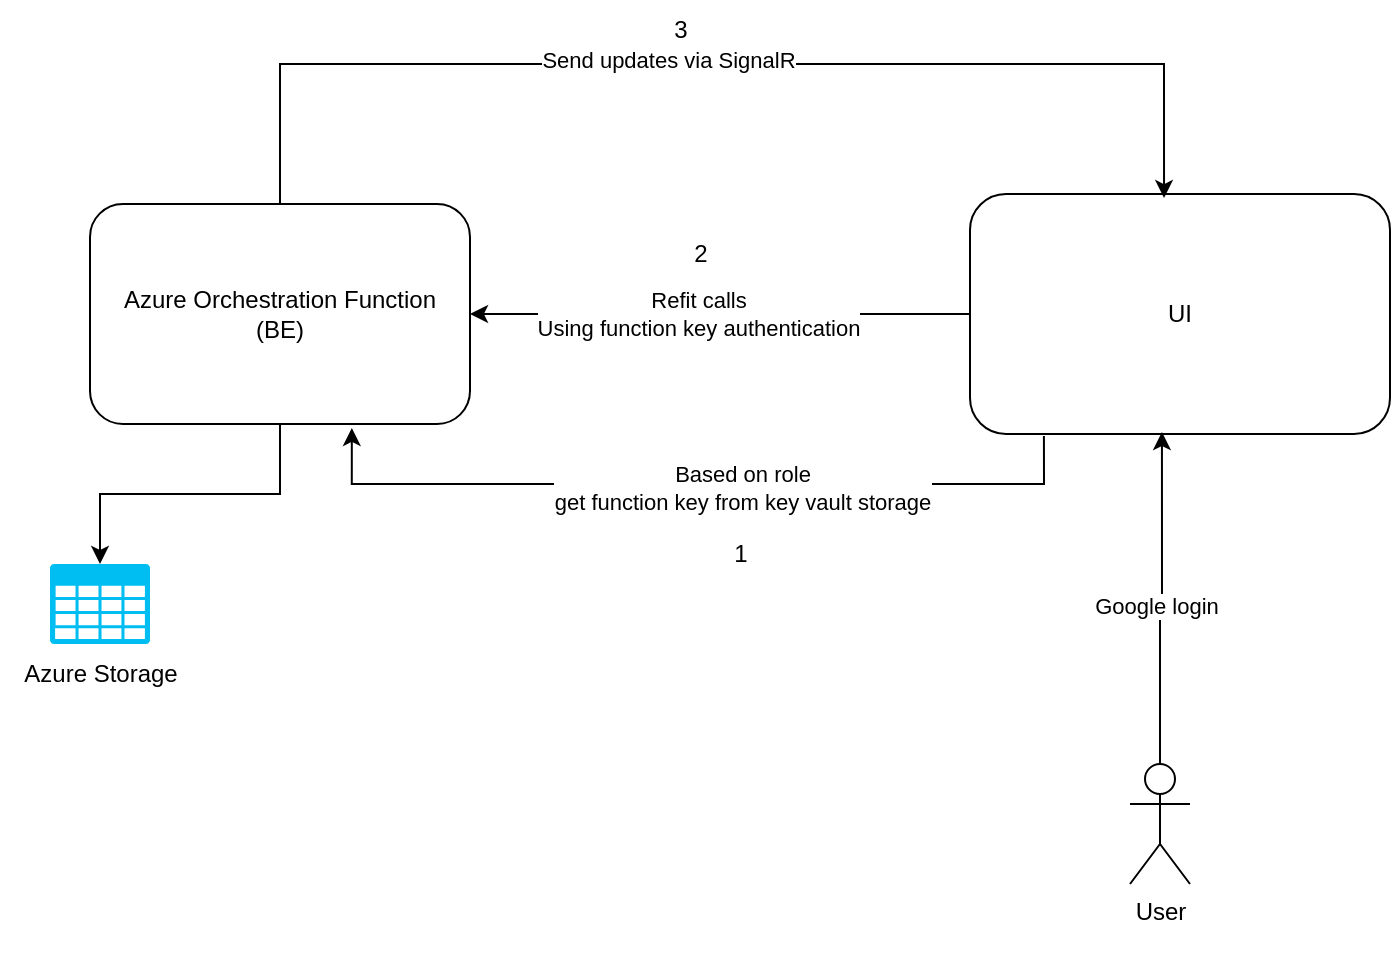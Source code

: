 <mxfile version="27.0.9" pages="4">
  <diagram name="ComunicareFE-BE" id="-WEjqGRhGccou9gLVcyB">
    <mxGraphModel grid="1" page="1" gridSize="10" guides="1" tooltips="1" connect="1" arrows="1" fold="1" pageScale="1" pageWidth="850" pageHeight="1100" math="0" shadow="0">
      <root>
        <mxCell id="0" />
        <mxCell id="1" parent="0" />
        <mxCell id="d-rR6m4FALJZKi-9W2MD-3" style="edgeStyle=orthogonalEdgeStyle;rounded=0;orthogonalLoop=1;jettySize=auto;html=1;entryX=1;entryY=0.5;entryDx=0;entryDy=0;" parent="1" source="d-rR6m4FALJZKi-9W2MD-1" target="d-rR6m4FALJZKi-9W2MD-2" edge="1">
          <mxGeometry relative="1" as="geometry" />
        </mxCell>
        <mxCell id="d-rR6m4FALJZKi-9W2MD-4" value="Refit calls&lt;br&gt;Using function key authentication" style="edgeLabel;html=1;align=center;verticalAlign=middle;resizable=0;points=[];" parent="d-rR6m4FALJZKi-9W2MD-3" vertex="1" connectable="0">
          <mxGeometry x="0.091" relative="1" as="geometry">
            <mxPoint as="offset" />
          </mxGeometry>
        </mxCell>
        <mxCell id="d-rR6m4FALJZKi-9W2MD-1" value="UI" style="rounded=1;whiteSpace=wrap;html=1;" parent="1" vertex="1">
          <mxGeometry x="490" y="315" width="210" height="120" as="geometry" />
        </mxCell>
        <mxCell id="d-rR6m4FALJZKi-9W2MD-2" value="Azure Orchestration Function&lt;br&gt;(BE)" style="rounded=1;whiteSpace=wrap;html=1;" parent="1" vertex="1">
          <mxGeometry x="50" y="320" width="190" height="110" as="geometry" />
        </mxCell>
        <mxCell id="4EZIjzrmQYcTo2woEn7P-1" value="User&lt;div&gt;&lt;br&gt;&lt;/div&gt;" style="shape=umlActor;verticalLabelPosition=bottom;verticalAlign=top;html=1;outlineConnect=0;" parent="1" vertex="1">
          <mxGeometry x="570" y="600" width="30" height="60" as="geometry" />
        </mxCell>
        <mxCell id="4EZIjzrmQYcTo2woEn7P-2" style="edgeStyle=orthogonalEdgeStyle;rounded=0;orthogonalLoop=1;jettySize=auto;html=1;entryX=0.457;entryY=0.992;entryDx=0;entryDy=0;entryPerimeter=0;" parent="1" source="4EZIjzrmQYcTo2woEn7P-1" target="d-rR6m4FALJZKi-9W2MD-1" edge="1">
          <mxGeometry relative="1" as="geometry" />
        </mxCell>
        <mxCell id="4EZIjzrmQYcTo2woEn7P-3" value="Google login" style="edgeLabel;html=1;align=center;verticalAlign=middle;resizable=0;points=[];" parent="4EZIjzrmQYcTo2woEn7P-2" vertex="1" connectable="0">
          <mxGeometry x="-0.054" y="2" relative="1" as="geometry">
            <mxPoint as="offset" />
          </mxGeometry>
        </mxCell>
        <mxCell id="4EZIjzrmQYcTo2woEn7P-6" style="edgeStyle=orthogonalEdgeStyle;rounded=0;orthogonalLoop=1;jettySize=auto;html=1;entryX=0.689;entryY=1.018;entryDx=0;entryDy=0;entryPerimeter=0;exitX=0.176;exitY=1.008;exitDx=0;exitDy=0;exitPerimeter=0;" parent="1" source="d-rR6m4FALJZKi-9W2MD-1" target="d-rR6m4FALJZKi-9W2MD-2" edge="1">
          <mxGeometry relative="1" as="geometry">
            <Array as="points">
              <mxPoint x="527" y="460" />
              <mxPoint x="181" y="460" />
            </Array>
          </mxGeometry>
        </mxCell>
        <mxCell id="4EZIjzrmQYcTo2woEn7P-7" value="Based on role&lt;br&gt;get function key from key vault storage" style="edgeLabel;html=1;align=center;verticalAlign=middle;resizable=0;points=[];" parent="4EZIjzrmQYcTo2woEn7P-6" vertex="1" connectable="0">
          <mxGeometry x="-0.121" y="2" relative="1" as="geometry">
            <mxPoint as="offset" />
          </mxGeometry>
        </mxCell>
        <mxCell id="HsWIfyKp3qy2NymHjwzC-1" style="edgeStyle=orthogonalEdgeStyle;rounded=0;orthogonalLoop=1;jettySize=auto;html=1;entryX=0.462;entryY=0.017;entryDx=0;entryDy=0;entryPerimeter=0;" parent="1" source="d-rR6m4FALJZKi-9W2MD-2" target="d-rR6m4FALJZKi-9W2MD-1" edge="1">
          <mxGeometry relative="1" as="geometry">
            <Array as="points">
              <mxPoint x="145" y="250" />
              <mxPoint x="587" y="250" />
            </Array>
          </mxGeometry>
        </mxCell>
        <mxCell id="HsWIfyKp3qy2NymHjwzC-2" value="Send updates via SignalR" style="edgeLabel;html=1;align=center;verticalAlign=middle;resizable=0;points=[];" parent="HsWIfyKp3qy2NymHjwzC-1" vertex="1" connectable="0">
          <mxGeometry x="-0.088" y="2" relative="1" as="geometry">
            <mxPoint as="offset" />
          </mxGeometry>
        </mxCell>
        <mxCell id="HsWIfyKp3qy2NymHjwzC-3" value="1" style="text;html=1;align=center;verticalAlign=middle;resizable=0;points=[];autosize=1;strokeColor=none;fillColor=none;" parent="1" vertex="1">
          <mxGeometry x="360" y="480" width="30" height="30" as="geometry" />
        </mxCell>
        <mxCell id="HsWIfyKp3qy2NymHjwzC-4" value="2" style="text;html=1;align=center;verticalAlign=middle;resizable=0;points=[];autosize=1;strokeColor=none;fillColor=none;" parent="1" vertex="1">
          <mxGeometry x="340" y="330" width="30" height="30" as="geometry" />
        </mxCell>
        <mxCell id="HsWIfyKp3qy2NymHjwzC-5" value="3" style="text;html=1;align=center;verticalAlign=middle;resizable=0;points=[];autosize=1;strokeColor=none;fillColor=none;" parent="1" vertex="1">
          <mxGeometry x="330" y="218" width="30" height="30" as="geometry" />
        </mxCell>
        <mxCell id="S9DHYPMVpulU9bzD5IIn-1" value="" style="verticalLabelPosition=bottom;html=1;verticalAlign=top;align=center;strokeColor=none;fillColor=#00BEF2;shape=mxgraph.azure.storage;pointerEvents=1;" vertex="1" parent="1">
          <mxGeometry x="30" y="500" width="50" height="40" as="geometry" />
        </mxCell>
        <mxCell id="S9DHYPMVpulU9bzD5IIn-2" style="edgeStyle=orthogonalEdgeStyle;rounded=0;orthogonalLoop=1;jettySize=auto;html=1;entryX=0.5;entryY=0;entryDx=0;entryDy=0;entryPerimeter=0;" edge="1" parent="1" source="d-rR6m4FALJZKi-9W2MD-2" target="S9DHYPMVpulU9bzD5IIn-1">
          <mxGeometry relative="1" as="geometry" />
        </mxCell>
        <mxCell id="S9DHYPMVpulU9bzD5IIn-3" value="Azure Storage" style="text;html=1;align=center;verticalAlign=middle;resizable=0;points=[];autosize=1;strokeColor=none;fillColor=none;" vertex="1" parent="1">
          <mxGeometry x="5" y="540" width="100" height="30" as="geometry" />
        </mxCell>
      </root>
    </mxGraphModel>
  </diagram>
  <diagram id="2neGOry5R1bWN9nzpVEm" name="UseCase">
    <mxGraphModel dx="1928" dy="2097" grid="1" gridSize="10" guides="1" tooltips="1" connect="1" arrows="1" fold="1" page="1" pageScale="1" pageWidth="850" pageHeight="1100" math="0" shadow="0">
      <root>
        <mxCell id="0" />
        <mxCell id="1" parent="0" />
        <mxCell id="Ru7vSebejaAHonJVlTWT-19" style="edgeStyle=orthogonalEdgeStyle;rounded=0;orthogonalLoop=1;jettySize=auto;html=1;entryX=0.5;entryY=0;entryDx=0;entryDy=0;" edge="1" parent="1" source="Ru7vSebejaAHonJVlTWT-1" target="Ru7vSebejaAHonJVlTWT-18">
          <mxGeometry relative="1" as="geometry" />
        </mxCell>
        <mxCell id="Ru7vSebejaAHonJVlTWT-1" value="Authentication" style="rounded=0;whiteSpace=wrap;html=1;" vertex="1" parent="1">
          <mxGeometry x="340" y="150" width="120" height="60" as="geometry" />
        </mxCell>
        <mxCell id="Ru7vSebejaAHonJVlTWT-7" style="edgeStyle=orthogonalEdgeStyle;rounded=0;orthogonalLoop=1;jettySize=auto;html=1;entryX=0.5;entryY=0;entryDx=0;entryDy=0;" edge="1" parent="1" source="Ru7vSebejaAHonJVlTWT-2" target="Ru7vSebejaAHonJVlTWT-3">
          <mxGeometry relative="1" as="geometry" />
        </mxCell>
        <mxCell id="Ru7vSebejaAHonJVlTWT-2" value="Booking" style="rounded=0;whiteSpace=wrap;html=1;" vertex="1" parent="1">
          <mxGeometry x="340" y="410" width="120" height="60" as="geometry" />
        </mxCell>
        <mxCell id="Ru7vSebejaAHonJVlTWT-3" value="Pay" style="rounded=0;whiteSpace=wrap;html=1;" vertex="1" parent="1">
          <mxGeometry x="340" y="540" width="120" height="60" as="geometry" />
        </mxCell>
        <mxCell id="Ru7vSebejaAHonJVlTWT-9" style="edgeStyle=orthogonalEdgeStyle;rounded=0;orthogonalLoop=1;jettySize=auto;html=1;entryX=0.5;entryY=0;entryDx=0;entryDy=0;" edge="1" parent="1" source="Ru7vSebejaAHonJVlTWT-4" target="Ru7vSebejaAHonJVlTWT-5">
          <mxGeometry relative="1" as="geometry" />
        </mxCell>
        <mxCell id="Ru7vSebejaAHonJVlTWT-4" value="Go to destination" style="rounded=0;whiteSpace=wrap;html=1;" vertex="1" parent="1">
          <mxGeometry x="340" y="670" width="120" height="60" as="geometry" />
        </mxCell>
        <mxCell id="Ru7vSebejaAHonJVlTWT-5" value="Review the driver" style="rounded=0;whiteSpace=wrap;html=1;" vertex="1" parent="1">
          <mxGeometry x="340" y="790" width="120" height="60" as="geometry" />
        </mxCell>
        <mxCell id="Ru7vSebejaAHonJVlTWT-8" style="edgeStyle=orthogonalEdgeStyle;rounded=0;orthogonalLoop=1;jettySize=auto;html=1;entryX=0.521;entryY=-0.065;entryDx=0;entryDy=0;entryPerimeter=0;" edge="1" parent="1" source="Ru7vSebejaAHonJVlTWT-3" target="Ru7vSebejaAHonJVlTWT-4">
          <mxGeometry relative="1" as="geometry">
            <Array as="points">
              <mxPoint x="403" y="656" />
            </Array>
          </mxGeometry>
        </mxCell>
        <mxCell id="Ru7vSebejaAHonJVlTWT-12" style="edgeStyle=orthogonalEdgeStyle;rounded=0;orthogonalLoop=1;jettySize=auto;html=1;entryX=0.5;entryY=0;entryDx=0;entryDy=0;" edge="1" parent="1" source="Ru7vSebejaAHonJVlTWT-10" target="Ru7vSebejaAHonJVlTWT-1">
          <mxGeometry relative="1" as="geometry" />
        </mxCell>
        <mxCell id="Ru7vSebejaAHonJVlTWT-14" value="" style="edgeStyle=orthogonalEdgeStyle;rounded=0;orthogonalLoop=1;jettySize=auto;html=1;" edge="1" parent="1" source="Ru7vSebejaAHonJVlTWT-10" target="Ru7vSebejaAHonJVlTWT-1">
          <mxGeometry relative="1" as="geometry" />
        </mxCell>
        <mxCell id="Ru7vSebejaAHonJVlTWT-10" value="User" style="shape=umlActor;verticalLabelPosition=bottom;verticalAlign=top;html=1;outlineConnect=0;" vertex="1" parent="1">
          <mxGeometry x="385" y="-10" width="30" height="60" as="geometry" />
        </mxCell>
        <mxCell id="Ru7vSebejaAHonJVlTWT-15" value="Driver" style="shape=umlActor;verticalLabelPosition=bottom;verticalAlign=top;html=1;outlineConnect=0;" vertex="1" parent="1">
          <mxGeometry x="610" y="-10" width="30" height="60" as="geometry" />
        </mxCell>
        <mxCell id="Ru7vSebejaAHonJVlTWT-30" style="edgeStyle=orthogonalEdgeStyle;rounded=0;orthogonalLoop=1;jettySize=auto;html=1;entryX=0.5;entryY=0;entryDx=0;entryDy=0;" edge="1" parent="1" source="Ru7vSebejaAHonJVlTWT-16" target="Ru7vSebejaAHonJVlTWT-24">
          <mxGeometry relative="1" as="geometry" />
        </mxCell>
        <mxCell id="Ru7vSebejaAHonJVlTWT-16" value="Authentication" style="rounded=0;whiteSpace=wrap;html=1;" vertex="1" parent="1">
          <mxGeometry x="570" y="140" width="120" height="60" as="geometry" />
        </mxCell>
        <mxCell id="Ru7vSebejaAHonJVlTWT-17" style="edgeStyle=orthogonalEdgeStyle;rounded=0;orthogonalLoop=1;jettySize=auto;html=1;entryX=0.461;entryY=0.016;entryDx=0;entryDy=0;entryPerimeter=0;" edge="1" parent="1" source="Ru7vSebejaAHonJVlTWT-15" target="Ru7vSebejaAHonJVlTWT-16">
          <mxGeometry relative="1" as="geometry" />
        </mxCell>
        <mxCell id="Ru7vSebejaAHonJVlTWT-20" style="edgeStyle=orthogonalEdgeStyle;rounded=0;orthogonalLoop=1;jettySize=auto;html=1;entryX=0.5;entryY=0;entryDx=0;entryDy=0;" edge="1" parent="1" source="Ru7vSebejaAHonJVlTWT-18" target="Ru7vSebejaAHonJVlTWT-2">
          <mxGeometry relative="1" as="geometry" />
        </mxCell>
        <mxCell id="Ru7vSebejaAHonJVlTWT-18" value="See drivers" style="rounded=0;whiteSpace=wrap;html=1;" vertex="1" parent="1">
          <mxGeometry x="340" y="270" width="120" height="60" as="geometry" />
        </mxCell>
        <mxCell id="Ru7vSebejaAHonJVlTWT-33" style="edgeStyle=orthogonalEdgeStyle;rounded=0;orthogonalLoop=1;jettySize=auto;html=1;entryX=0.5;entryY=0;entryDx=0;entryDy=0;" edge="1" parent="1" source="Ru7vSebejaAHonJVlTWT-21" target="Ru7vSebejaAHonJVlTWT-32">
          <mxGeometry relative="1" as="geometry" />
        </mxCell>
        <mxCell id="Ru7vSebejaAHonJVlTWT-21" value="Accept the ride" style="rounded=0;whiteSpace=wrap;html=1;" vertex="1" parent="1">
          <mxGeometry x="570" y="410" width="120" height="60" as="geometry" />
        </mxCell>
        <mxCell id="Ru7vSebejaAHonJVlTWT-29" style="edgeStyle=orthogonalEdgeStyle;rounded=0;orthogonalLoop=1;jettySize=auto;html=1;entryX=0.5;entryY=0;entryDx=0;entryDy=0;" edge="1" parent="1" source="Ru7vSebejaAHonJVlTWT-24" target="Ru7vSebejaAHonJVlTWT-21">
          <mxGeometry relative="1" as="geometry" />
        </mxCell>
        <mxCell id="Ru7vSebejaAHonJVlTWT-24" value="Get notification" style="rounded=0;whiteSpace=wrap;html=1;" vertex="1" parent="1">
          <mxGeometry x="570" y="270" width="120" height="60" as="geometry" />
        </mxCell>
        <mxCell id="Ru7vSebejaAHonJVlTWT-28" style="edgeStyle=orthogonalEdgeStyle;rounded=0;orthogonalLoop=1;jettySize=auto;html=1;entryX=0;entryY=0.5;entryDx=0;entryDy=0;" edge="1" parent="1" source="Ru7vSebejaAHonJVlTWT-26" target="Ru7vSebejaAHonJVlTWT-24">
          <mxGeometry relative="1" as="geometry">
            <Array as="points">
              <mxPoint x="520" y="300" />
            </Array>
          </mxGeometry>
        </mxCell>
        <mxCell id="Ru7vSebejaAHonJVlTWT-26" value="Notify driver" style="rhombus;whiteSpace=wrap;html=1;" vertex="1" parent="1">
          <mxGeometry x="480" y="320" width="80" height="80" as="geometry" />
        </mxCell>
        <mxCell id="Ru7vSebejaAHonJVlTWT-27" style="edgeStyle=orthogonalEdgeStyle;rounded=0;orthogonalLoop=1;jettySize=auto;html=1;entryX=0.5;entryY=1;entryDx=0;entryDy=0;" edge="1" parent="1" source="Ru7vSebejaAHonJVlTWT-2" target="Ru7vSebejaAHonJVlTWT-26">
          <mxGeometry relative="1" as="geometry">
            <Array as="points">
              <mxPoint x="520" y="440" />
            </Array>
          </mxGeometry>
        </mxCell>
        <mxCell id="Ru7vSebejaAHonJVlTWT-32" value="Drive" style="rhombus;whiteSpace=wrap;html=1;" vertex="1" parent="1">
          <mxGeometry x="590" y="590" width="80" height="80" as="geometry" />
        </mxCell>
        <mxCell id="Ru7vSebejaAHonJVlTWT-34" style="edgeStyle=orthogonalEdgeStyle;rounded=0;orthogonalLoop=1;jettySize=auto;html=1;entryX=1.027;entryY=0.653;entryDx=0;entryDy=0;entryPerimeter=0;" edge="1" parent="1" source="Ru7vSebejaAHonJVlTWT-32" target="Ru7vSebejaAHonJVlTWT-4">
          <mxGeometry relative="1" as="geometry">
            <Array as="points">
              <mxPoint x="630" y="710" />
              <mxPoint x="525" y="710" />
            </Array>
          </mxGeometry>
        </mxCell>
      </root>
    </mxGraphModel>
  </diagram>
  <diagram id="oW_mTpzxA1OfzEd9ej_Y" name="ER">
    <mxGraphModel dx="1106" dy="777" grid="1" gridSize="10" guides="1" tooltips="1" connect="1" arrows="1" fold="1" page="1" pageScale="1" pageWidth="850" pageHeight="1100" math="0" shadow="0">
      <root>
        <mxCell id="0" />
        <mxCell id="1" parent="0" />
        <mxCell id="9aHKE4k2MFkU0w61NPKS-1" value="Users" style="whiteSpace=wrap;html=1;align=center;" parent="1" vertex="1">
          <mxGeometry x="150" y="393" width="100" height="40" as="geometry" />
        </mxCell>
        <mxCell id="9aHKE4k2MFkU0w61NPKS-2" value="&lt;span style=&quot;border-bottom: 1px dotted&quot;&gt;&lt;u&gt;Email&lt;/u&gt;&lt;/span&gt;" style="ellipse;whiteSpace=wrap;html=1;align=center;" parent="1" vertex="1">
          <mxGeometry x="35" y="353" width="100" height="40" as="geometry" />
        </mxCell>
        <mxCell id="9aHKE4k2MFkU0w61NPKS-3" value="&lt;span style=&quot;border-bottom: 1px dotted&quot;&gt;&lt;u&gt;NameIdentifier&lt;/u&gt;&lt;/span&gt;" style="ellipse;whiteSpace=wrap;html=1;align=center;" parent="1" vertex="1">
          <mxGeometry x="135" y="323" width="100" height="40" as="geometry" />
        </mxCell>
        <mxCell id="9aHKE4k2MFkU0w61NPKS-4" value="UserType" style="ellipse;whiteSpace=wrap;html=1;align=center;" parent="1" vertex="1">
          <mxGeometry x="305" y="373" width="90" height="40" as="geometry" />
        </mxCell>
        <mxCell id="9aHKE4k2MFkU0w61NPKS-5" value="Rating" style="ellipse;whiteSpace=wrap;html=1;align=center;" parent="1" vertex="1">
          <mxGeometry x="25" y="413" width="100" height="40" as="geometry" />
        </mxCell>
        <mxCell id="9aHKE4k2MFkU0w61NPKS-7" value="PictureUrl" style="ellipse;whiteSpace=wrap;html=1;align=center;" parent="1" vertex="1">
          <mxGeometry x="265" y="421" width="100" height="40" as="geometry" />
        </mxCell>
        <mxCell id="GWyuJ5bHSZvclGf9bMmG-8" style="edgeStyle=orthogonalEdgeStyle;rounded=0;orthogonalLoop=1;jettySize=auto;html=1;entryX=0.5;entryY=0;entryDx=0;entryDy=0;" edge="1" parent="1" source="9aHKE4k2MFkU0w61NPKS-8" target="GWyuJ5bHSZvclGf9bMmG-9">
          <mxGeometry relative="1" as="geometry">
            <Array as="points">
              <mxPoint x="230" y="820" />
            </Array>
          </mxGeometry>
        </mxCell>
        <mxCell id="9aHKE4k2MFkU0w61NPKS-8" value="TaskHubInstances" style="whiteSpace=wrap;html=1;align=center;" parent="1" vertex="1">
          <mxGeometry x="160" y="710" width="100" height="40" as="geometry" />
        </mxCell>
        <mxCell id="9aHKE4k2MFkU0w61NPKS-10" value="Par&lt;span style=&quot;background-color: initial;&quot;&gt;titionKey&lt;/span&gt;" style="ellipse;whiteSpace=wrap;html=1;align=center;fontStyle=4;" parent="1" vertex="1">
          <mxGeometry x="50" y="690" width="100" height="40" as="geometry" />
        </mxCell>
        <mxCell id="9aHKE4k2MFkU0w61NPKS-11" value="Destination" style="ellipse;whiteSpace=wrap;html=1;align=center;" parent="1" vertex="1">
          <mxGeometry x="670" y="630" width="100" height="40" as="geometry" />
        </mxCell>
        <mxCell id="9aHKE4k2MFkU0w61NPKS-12" value="UserIdentifier" style="ellipse;whiteSpace=wrap;html=1;align=center;" parent="1" vertex="1">
          <mxGeometry x="460" y="540" width="100" height="40" as="geometry" />
        </mxCell>
        <mxCell id="GWyuJ5bHSZvclGf9bMmG-4" style="edgeStyle=orthogonalEdgeStyle;rounded=0;orthogonalLoop=1;jettySize=auto;html=1;entryX=0;entryY=0.5;entryDx=0;entryDy=0;" edge="1" parent="1" source="9aHKE4k2MFkU0w61NPKS-13" target="GWyuJ5bHSZvclGf9bMmG-3">
          <mxGeometry relative="1" as="geometry" />
        </mxCell>
        <mxCell id="GWyuJ5bHSZvclGf9bMmG-11" value="structured as" style="edgeLabel;html=1;align=center;verticalAlign=middle;resizable=0;points=[];" connectable="0" vertex="1" parent="GWyuJ5bHSZvclGf9bMmG-4">
          <mxGeometry x="-0.658" y="1" relative="1" as="geometry">
            <mxPoint as="offset" />
          </mxGeometry>
        </mxCell>
        <mxCell id="9aHKE4k2MFkU0w61NPKS-13" value="CustomStatus" style="ellipse;whiteSpace=wrap;html=1;align=center;" parent="1" vertex="1">
          <mxGeometry x="240" y="660" width="100" height="40" as="geometry" />
        </mxCell>
        <mxCell id="9aHKE4k2MFkU0w61NPKS-14" value="StartPoint" style="ellipse;whiteSpace=wrap;html=1;align=center;" parent="1" vertex="1">
          <mxGeometry x="620" y="675" width="100" height="40" as="geometry" />
        </mxCell>
        <mxCell id="9aHKE4k2MFkU0w61NPKS-15" value="TimeStamp" style="ellipse;whiteSpace=wrap;html=1;align=center;" parent="1" vertex="1">
          <mxGeometry x="110" y="760" width="100" height="40" as="geometry" />
        </mxCell>
        <mxCell id="9aHKE4k2MFkU0w61NPKS-16" value="Status" style="ellipse;whiteSpace=wrap;html=1;align=center;" parent="1" vertex="1">
          <mxGeometry x="580" y="530" width="100" height="40" as="geometry" />
        </mxCell>
        <mxCell id="9aHKE4k2MFkU0w61NPKS-17" value="Book/Take" style="shape=rhombus;perimeter=rhombusPerimeter;whiteSpace=wrap;html=1;align=center;" parent="1" vertex="1">
          <mxGeometry x="150" y="550" width="120" height="60" as="geometry" />
        </mxCell>
        <mxCell id="9aHKE4k2MFkU0w61NPKS-20" style="edgeStyle=orthogonalEdgeStyle;rounded=0;orthogonalLoop=1;jettySize=auto;html=1;entryX=0.639;entryY=1.057;entryDx=0;entryDy=0;entryPerimeter=0;" parent="1" source="9aHKE4k2MFkU0w61NPKS-17" target="9aHKE4k2MFkU0w61NPKS-1" edge="1">
          <mxGeometry relative="1" as="geometry" />
        </mxCell>
        <mxCell id="9aHKE4k2MFkU0w61NPKS-21" style="edgeStyle=orthogonalEdgeStyle;rounded=0;orthogonalLoop=1;jettySize=auto;html=1;entryX=0.579;entryY=-0.086;entryDx=0;entryDy=0;entryPerimeter=0;exitX=0.5;exitY=1;exitDx=0;exitDy=0;" parent="1" source="9aHKE4k2MFkU0w61NPKS-17" target="9aHKE4k2MFkU0w61NPKS-8" edge="1">
          <mxGeometry relative="1" as="geometry">
            <mxPoint x="200" y="620" as="sourcePoint" />
          </mxGeometry>
        </mxCell>
        <mxCell id="9aHKE4k2MFkU0w61NPKS-22" value="1" style="text;html=1;align=center;verticalAlign=middle;resizable=0;points=[];autosize=1;strokeColor=none;fillColor=none;" parent="1" vertex="1">
          <mxGeometry x="170" y="431" width="30" height="30" as="geometry" />
        </mxCell>
        <mxCell id="9aHKE4k2MFkU0w61NPKS-23" value="M" style="text;html=1;align=center;verticalAlign=middle;resizable=0;points=[];autosize=1;strokeColor=none;fillColor=none;" parent="1" vertex="1">
          <mxGeometry x="180" y="680" width="30" height="30" as="geometry" />
        </mxCell>
        <mxCell id="9aHKE4k2MFkU0w61NPKS-24" value="Cost" style="ellipse;whiteSpace=wrap;html=1;align=center;" parent="1" vertex="1">
          <mxGeometry x="670" y="580" width="100" height="40" as="geometry" />
        </mxCell>
        <mxCell id="9aHKE4k2MFkU0w61NPKS-26" value="PhoneNumber" style="ellipse;whiteSpace=wrap;html=1;align=center;" parent="1" vertex="1">
          <mxGeometry x="65" y="461" width="100" height="40" as="geometry" />
        </mxCell>
        <mxCell id="GWyuJ5bHSZvclGf9bMmG-1" value="OnlineDrivers&lt;div&gt;&lt;br&gt;&lt;/div&gt;" style="rounded=0;whiteSpace=wrap;html=1;" vertex="1" parent="1">
          <mxGeometry x="525" y="864" width="120" height="60" as="geometry" />
        </mxCell>
        <mxCell id="GWyuJ5bHSZvclGf9bMmG-3" value="Ride" style="rounded=1;whiteSpace=wrap;html=1;" vertex="1" parent="1">
          <mxGeometry x="530" y="600" width="120" height="60" as="geometry" />
        </mxCell>
        <mxCell id="GWyuJ5bHSZvclGf9bMmG-5" value="TaskHubHistory" style="whiteSpace=wrap;html=1;align=center;" vertex="1" parent="1">
          <mxGeometry x="120" y="980" width="100" height="40" as="geometry" />
        </mxCell>
        <mxCell id="GWyuJ5bHSZvclGf9bMmG-6" value="Par&lt;span style=&quot;background-color: initial;&quot;&gt;titionKey&lt;/span&gt;" style="ellipse;whiteSpace=wrap;html=1;align=center;fontStyle=4;" vertex="1" parent="1">
          <mxGeometry x="40" y="1030" width="100" height="40" as="geometry" />
        </mxCell>
        <mxCell id="GWyuJ5bHSZvclGf9bMmG-7" value="RowKey" style="ellipse;whiteSpace=wrap;html=1;align=center;fontStyle=4;" vertex="1" parent="1">
          <mxGeometry x="160" y="1030" width="100" height="40" as="geometry" />
        </mxCell>
        <mxCell id="GWyuJ5bHSZvclGf9bMmG-10" style="edgeStyle=orthogonalEdgeStyle;rounded=0;orthogonalLoop=1;jettySize=auto;html=1;entryX=0.5;entryY=0;entryDx=0;entryDy=0;" edge="1" parent="1" source="GWyuJ5bHSZvclGf9bMmG-9" target="GWyuJ5bHSZvclGf9bMmG-5">
          <mxGeometry relative="1" as="geometry">
            <Array as="points">
              <mxPoint x="310" y="980" />
            </Array>
          </mxGeometry>
        </mxCell>
        <mxCell id="GWyuJ5bHSZvclGf9bMmG-9" value="Detailed in" style="shape=rhombus;perimeter=rhombusPerimeter;whiteSpace=wrap;html=1;align=center;" vertex="1" parent="1">
          <mxGeometry x="250" y="820" width="120" height="60" as="geometry" />
        </mxCell>
        <mxCell id="GWyuJ5bHSZvclGf9bMmG-12" value="GroupName" style="ellipse;whiteSpace=wrap;html=1;align=center;" vertex="1" parent="1">
          <mxGeometry x="500" y="480" width="100" height="40" as="geometry" />
        </mxCell>
        <mxCell id="GWyuJ5bHSZvclGf9bMmG-13" value="Driver&lt;span style=&quot;background-color: initial;&quot;&gt;Identifier&lt;/span&gt;" style="ellipse;whiteSpace=wrap;html=1;align=center;" vertex="1" parent="1">
          <mxGeometry x="610" y="480" width="100" height="40" as="geometry" />
        </mxCell>
        <mxCell id="GWyuJ5bHSZvclGf9bMmG-14" value="TimeStamp" style="ellipse;whiteSpace=wrap;html=1;align=center;" vertex="1" parent="1">
          <mxGeometry x="80" y="930" width="100" height="40" as="geometry" />
        </mxCell>
        <mxCell id="GWyuJ5bHSZvclGf9bMmG-15" value="TimeStamp" style="ellipse;whiteSpace=wrap;html=1;align=center;" vertex="1" parent="1">
          <mxGeometry x="225" y="466" width="100" height="40" as="geometry" />
        </mxCell>
        <mxCell id="GWyuJ5bHSZvclGf9bMmG-16" value="TimeStamp" style="ellipse;whiteSpace=wrap;html=1;align=center;" vertex="1" parent="1">
          <mxGeometry x="535" y="807" width="100" height="40" as="geometry" />
        </mxCell>
        <mxCell id="GWyuJ5bHSZvclGf9bMmG-17" value="Username" style="ellipse;whiteSpace=wrap;html=1;align=center;" vertex="1" parent="1">
          <mxGeometry x="245" y="333" width="100" height="40" as="geometry" />
        </mxCell>
        <mxCell id="Rp364g-lOtTIuxRT1cql-1" value="&lt;span style=&quot;border-bottom: 1px dotted&quot;&gt;&lt;u&gt;GroupName&lt;/u&gt;&lt;/span&gt;" style="ellipse;whiteSpace=wrap;html=1;align=center;" vertex="1" parent="1">
          <mxGeometry x="655" y="824" width="100" height="40" as="geometry" />
        </mxCell>
        <mxCell id="Rp364g-lOtTIuxRT1cql-2" value="&lt;span style=&quot;border-bottom: 1px dotted&quot;&gt;&lt;u&gt;NameIdentifier&lt;/u&gt;&lt;/span&gt;" style="ellipse;whiteSpace=wrap;html=1;align=center;" vertex="1" parent="1">
          <mxGeometry x="655" y="874" width="100" height="40" as="geometry" />
        </mxCell>
        <mxCell id="Rp364g-lOtTIuxRT1cql-3" value="&lt;span style=&quot;border-bottom: 1px dotted&quot;&gt;Email&lt;/span&gt;" style="ellipse;whiteSpace=wrap;html=1;align=center;" vertex="1" parent="1">
          <mxGeometry x="645" y="934" width="100" height="40" as="geometry" />
        </mxCell>
        <mxCell id="Rp364g-lOtTIuxRT1cql-4" value="Latitude" style="ellipse;whiteSpace=wrap;html=1;align=center;" vertex="1" parent="1">
          <mxGeometry x="535" y="940" width="100" height="40" as="geometry" />
        </mxCell>
        <mxCell id="Rp364g-lOtTIuxRT1cql-5" value="Longitude" style="ellipse;whiteSpace=wrap;html=1;align=center;" vertex="1" parent="1">
          <mxGeometry x="425" y="827" width="100" height="40" as="geometry" />
        </mxCell>
        <mxCell id="z2PwIYSSpff67AodpWau-1" value="CompletedStatus" style="ellipse;whiteSpace=wrap;html=1;align=center;" vertex="1" parent="1">
          <mxGeometry x="510" y="675" width="100" height="40" as="geometry" />
        </mxCell>
      </root>
    </mxGraphModel>
  </diagram>
  <diagram id="MjlcBUjyhmpaebb84u9s" name="TehnicalApplicationBussinessFlow">
    <mxGraphModel dx="5057" dy="3275" grid="1" gridSize="10" guides="1" tooltips="1" connect="1" arrows="1" fold="1" page="1" pageScale="1" pageWidth="850" pageHeight="1100" math="0" shadow="0">
      <root>
        <mxCell id="0" />
        <mxCell id="1" parent="0" />
        <mxCell id="B-qFe6VD0-c9LWoHqvJA-1" value="" style="rounded=0;whiteSpace=wrap;html=1;" parent="1" vertex="1">
          <mxGeometry x="50" y="140" width="670" height="1320" as="geometry" />
        </mxCell>
        <mxCell id="B-qFe6VD0-c9LWoHqvJA-2" value="FastRide-BE" style="text;html=1;align=center;verticalAlign=middle;resizable=0;points=[];autosize=1;strokeColor=none;fillColor=none;" parent="1" vertex="1">
          <mxGeometry x="50" y="110" width="90" height="30" as="geometry" />
        </mxCell>
        <mxCell id="B-qFe6VD0-c9LWoHqvJA-3" value="" style="rounded=0;whiteSpace=wrap;html=1;" parent="1" vertex="1">
          <mxGeometry x="1670" y="-430" width="1190" height="1890" as="geometry" />
        </mxCell>
        <mxCell id="B-qFe6VD0-c9LWoHqvJA-4" value="FastRide-FE" style="text;html=1;align=center;verticalAlign=middle;resizable=0;points=[];autosize=1;strokeColor=none;fillColor=none;" parent="1" vertex="1">
          <mxGeometry x="1670" y="-460" width="90" height="30" as="geometry" />
        </mxCell>
        <mxCell id="B-qFe6VD0-c9LWoHqvJA-5" value="" style="rounded=0;whiteSpace=wrap;html=1;" parent="1" vertex="1">
          <mxGeometry x="1780" y="630" width="1010" height="590" as="geometry" />
        </mxCell>
        <mxCell id="B-qFe6VD0-c9LWoHqvJA-6" value="UserId=&quot;first-user&quot;" style="text;html=1;align=center;verticalAlign=middle;resizable=0;points=[];autosize=1;strokeColor=none;fillColor=none;" parent="1" vertex="1">
          <mxGeometry x="1780" y="600" width="120" height="30" as="geometry" />
        </mxCell>
        <mxCell id="B-qFe6VD0-c9LWoHqvJA-9" value="...." style="rounded=0;whiteSpace=wrap;html=1;" parent="1" vertex="1">
          <mxGeometry x="1770" y="1270" width="1010" height="130" as="geometry" />
        </mxCell>
        <mxCell id="B-qFe6VD0-c9LWoHqvJA-10" value="UserId=&quot;second-user&quot;" style="text;html=1;align=center;verticalAlign=middle;resizable=0;points=[];autosize=1;strokeColor=none;fillColor=none;" parent="1" vertex="1">
          <mxGeometry x="1770" y="1240" width="140" height="30" as="geometry" />
        </mxCell>
        <mxCell id="B-qFe6VD0-c9LWoHqvJA-11" value="" style="rounded=0;whiteSpace=wrap;html=1;" parent="1" vertex="1">
          <mxGeometry x="1785" y="-140" width="1010" height="590" as="geometry" />
        </mxCell>
        <mxCell id="B-qFe6VD0-c9LWoHqvJA-12" value="UserId=&quot;first-driver&quot;" style="text;html=1;align=center;verticalAlign=middle;resizable=0;points=[];autosize=1;strokeColor=none;fillColor=none;" parent="1" vertex="1">
          <mxGeometry x="1780" y="-170" width="130" height="30" as="geometry" />
        </mxCell>
        <mxCell id="B-qFe6VD0-c9LWoHqvJA-13" value="...." style="rounded=0;whiteSpace=wrap;html=1;" parent="1" vertex="1">
          <mxGeometry x="1780" y="-390" width="1010" height="160" as="geometry" />
        </mxCell>
        <mxCell id="B-qFe6VD0-c9LWoHqvJA-14" value="UserId=&quot;second-driver&quot;" style="text;html=1;align=center;verticalAlign=middle;resizable=0;points=[];autosize=1;strokeColor=none;fillColor=none;" parent="1" vertex="1">
          <mxGeometry x="1780" y="-420" width="150" height="30" as="geometry" />
        </mxCell>
        <mxCell id="B-qFe6VD0-c9LWoHqvJA-49" style="edgeStyle=orthogonalEdgeStyle;rounded=0;orthogonalLoop=1;jettySize=auto;html=1;entryX=1;entryY=0.25;entryDx=0;entryDy=0;" parent="1" source="B-qFe6VD0-c9LWoHqvJA-15" target="B-qFe6VD0-c9LWoHqvJA-48" edge="1">
          <mxGeometry relative="1" as="geometry">
            <Array as="points">
              <mxPoint x="1180" y="120" />
              <mxPoint x="350" y="120" />
              <mxPoint x="350" y="395" />
            </Array>
          </mxGeometry>
        </mxCell>
        <mxCell id="B-qFe6VD0-c9LWoHqvJA-59" style="edgeStyle=orthogonalEdgeStyle;rounded=0;orthogonalLoop=1;jettySize=auto;html=1;entryX=0.5;entryY=1;entryDx=0;entryDy=0;" parent="1" source="B-qFe6VD0-c9LWoHqvJA-15" target="B-qFe6VD0-c9LWoHqvJA-57" edge="1">
          <mxGeometry relative="1" as="geometry">
            <Array as="points">
              <mxPoint x="1195" y="910" />
              <mxPoint x="2670" y="910" />
            </Array>
          </mxGeometry>
        </mxCell>
        <mxCell id="B-qFe6VD0-c9LWoHqvJA-84" style="edgeStyle=orthogonalEdgeStyle;rounded=0;orthogonalLoop=1;jettySize=auto;html=1;entryX=1;entryY=0.5;entryDx=0;entryDy=0;" parent="1" source="B-qFe6VD0-c9LWoHqvJA-15" target="B-qFe6VD0-c9LWoHqvJA-83" edge="1">
          <mxGeometry relative="1" as="geometry">
            <Array as="points">
              <mxPoint x="1090" y="465" />
              <mxPoint x="1090" y="1350" />
            </Array>
          </mxGeometry>
        </mxCell>
        <mxCell id="B-qFe6VD0-c9LWoHqvJA-111" style="edgeStyle=orthogonalEdgeStyle;rounded=0;orthogonalLoop=1;jettySize=auto;html=1;entryX=1;entryY=0.75;entryDx=0;entryDy=0;" parent="1" source="B-qFe6VD0-c9LWoHqvJA-15" target="B-qFe6VD0-c9LWoHqvJA-107" edge="1">
          <mxGeometry relative="1" as="geometry">
            <Array as="points">
              <mxPoint x="1150" y="1250" />
              <mxPoint x="180" y="1250" />
            </Array>
          </mxGeometry>
        </mxCell>
        <mxCell id="B-qFe6VD0-c9LWoHqvJA-118" style="edgeStyle=orthogonalEdgeStyle;rounded=0;orthogonalLoop=1;jettySize=auto;html=1;entryX=0.5;entryY=0;entryDx=0;entryDy=0;" parent="1" source="B-qFe6VD0-c9LWoHqvJA-15" target="B-qFe6VD0-c9LWoHqvJA-79" edge="1">
          <mxGeometry relative="1" as="geometry">
            <Array as="points">
              <mxPoint x="1195" y="900" />
              <mxPoint x="1975" y="900" />
            </Array>
          </mxGeometry>
        </mxCell>
        <mxCell id="-72hbJV1YspDoW3BRcoS-5" style="edgeStyle=orthogonalEdgeStyle;rounded=0;orthogonalLoop=1;jettySize=auto;html=1;entryX=0.75;entryY=0;entryDx=0;entryDy=0;" parent="1" source="B-qFe6VD0-c9LWoHqvJA-15" target="-72hbJV1YspDoW3BRcoS-2" edge="1">
          <mxGeometry relative="1" as="geometry">
            <Array as="points">
              <mxPoint x="2970" y="490" />
              <mxPoint x="2970" y="930" />
              <mxPoint x="2553" y="930" />
            </Array>
          </mxGeometry>
        </mxCell>
        <mxCell id="-72hbJV1YspDoW3BRcoS-10" style="edgeStyle=orthogonalEdgeStyle;rounded=0;orthogonalLoop=1;jettySize=auto;html=1;" parent="1" source="B-qFe6VD0-c9LWoHqvJA-15" target="-72hbJV1YspDoW3BRcoS-7" edge="1">
          <mxGeometry relative="1" as="geometry">
            <Array as="points">
              <mxPoint x="3040" y="500" />
              <mxPoint x="3040" y="900" />
              <mxPoint x="2390" y="900" />
            </Array>
          </mxGeometry>
        </mxCell>
        <mxCell id="-72hbJV1YspDoW3BRcoS-11" style="edgeStyle=orthogonalEdgeStyle;rounded=0;orthogonalLoop=1;jettySize=auto;html=1;entryX=0.5;entryY=0;entryDx=0;entryDy=0;" parent="1" source="B-qFe6VD0-c9LWoHqvJA-15" target="B-qFe6VD0-c9LWoHqvJA-68" edge="1">
          <mxGeometry relative="1" as="geometry">
            <Array as="points">
              <mxPoint x="3000" y="465" />
              <mxPoint x="3000" y="930" />
              <mxPoint x="2250" y="930" />
            </Array>
          </mxGeometry>
        </mxCell>
        <mxCell id="-72hbJV1YspDoW3BRcoS-12" style="edgeStyle=orthogonalEdgeStyle;rounded=0;orthogonalLoop=1;jettySize=auto;html=1;entryX=0.5;entryY=0;entryDx=0;entryDy=0;" parent="1" source="B-qFe6VD0-c9LWoHqvJA-15" target="B-qFe6VD0-c9LWoHqvJA-75" edge="1">
          <mxGeometry relative="1" as="geometry">
            <Array as="points">
              <mxPoint x="3060" y="465" />
              <mxPoint x="3060" y="900" />
              <mxPoint x="2110" y="900" />
            </Array>
          </mxGeometry>
        </mxCell>
        <mxCell id="-72hbJV1YspDoW3BRcoS-24" style="edgeStyle=orthogonalEdgeStyle;rounded=0;orthogonalLoop=1;jettySize=auto;html=1;entryX=0;entryY=0.5;entryDx=0;entryDy=0;" parent="1" source="B-qFe6VD0-c9LWoHqvJA-15" target="B-qFe6VD0-c9LWoHqvJA-25" edge="1">
          <mxGeometry relative="1" as="geometry">
            <Array as="points">
              <mxPoint x="1540" y="440" />
              <mxPoint x="1540" y="170" />
            </Array>
          </mxGeometry>
        </mxCell>
        <mxCell id="B-qFe6VD0-c9LWoHqvJA-15" value="" style="image;sketch=0;aspect=fixed;html=1;points=[];align=center;fontSize=12;image=img/lib/mscae/SignalR.svg;" parent="1" vertex="1">
          <mxGeometry x="1130" y="400" width="130" height="130" as="geometry" />
        </mxCell>
        <mxCell id="B-qFe6VD0-c9LWoHqvJA-16" value="SignalR" style="text;html=1;align=center;verticalAlign=middle;resizable=0;points=[];autosize=1;strokeColor=none;fillColor=none;" parent="1" vertex="1">
          <mxGeometry x="1160" y="360" width="70" height="30" as="geometry" />
        </mxCell>
        <mxCell id="B-qFe6VD0-c9LWoHqvJA-17" value="(Background-service) Sender&lt;div&gt;Sent geolocation to group&lt;br&gt;p: lat, long, groupName=&lt;i style=&quot;background-color: initial;&quot;&gt;{country}-{county}-{city}&lt;/i&gt;&lt;/div&gt;" style="rounded=0;whiteSpace=wrap;html=1;fillColor=#CCCC00;" parent="1" vertex="1">
          <mxGeometry x="1830" y="-10" width="140" height="120" as="geometry" />
        </mxCell>
        <mxCell id="B-qFe6VD0-c9LWoHqvJA-18" value="Login Sender -&amp;gt; join group&lt;i&gt;&lt;br&gt;p: userId, groupName=&lt;/i&gt;&lt;i&gt;{country}-{county}-{city}&lt;/i&gt;" style="rounded=0;whiteSpace=wrap;html=1;fillColor=#1D0202;" parent="1" vertex="1">
          <mxGeometry x="1860" y="-120" width="130" height="60" as="geometry" />
        </mxCell>
        <mxCell id="B-qFe6VD0-c9LWoHqvJA-20" value="JoinUserGroupTrigger&lt;div&gt;P: groupName, UserId&lt;/div&gt;" style="rounded=0;whiteSpace=wrap;html=1;fillColor=#1D0101;" parent="1" vertex="1">
          <mxGeometry x="110" y="180" width="130" height="70" as="geometry" />
        </mxCell>
        <mxCell id="B-qFe6VD0-c9LWoHqvJA-23" value="GeolocationUpdateTrigger&lt;div&gt;-send to payload.group payload.connectionId (if exists)&lt;/div&gt;&lt;div&gt;p: payload&lt;/div&gt;" style="rounded=0;whiteSpace=wrap;html=1;fillColor=#CCCC00;" parent="1" vertex="1">
          <mxGeometry x="95" y="270" width="160" height="80" as="geometry" />
        </mxCell>
        <mxCell id="-72hbJV1YspDoW3BRcoS-26" style="edgeStyle=orthogonalEdgeStyle;rounded=0;orthogonalLoop=1;jettySize=auto;html=1;entryX=0;entryY=0.5;entryDx=0;entryDy=0;" parent="1" source="B-qFe6VD0-c9LWoHqvJA-25" target="-72hbJV1YspDoW3BRcoS-25" edge="1">
          <mxGeometry relative="1" as="geometry" />
        </mxCell>
        <mxCell id="B-qFe6VD0-c9LWoHqvJA-25" value="Listener&lt;br&gt;AvailableRidesListener&lt;div&gt;&lt;br&gt;&lt;/div&gt;" style="rounded=0;whiteSpace=wrap;html=1;fillColor=#00FFFF;" parent="1" vertex="1">
          <mxGeometry x="1820" y="140" width="140" height="60" as="geometry" />
        </mxCell>
        <mxCell id="B-qFe6VD0-c9LWoHqvJA-26" value="Login Sender -&amp;gt; join group&lt;i&gt;&lt;br&gt;p: userId, groupName={country}-{county}-{city}&lt;/i&gt;" style="rounded=0;whiteSpace=wrap;html=1;fillColor=#1D0202;" parent="1" vertex="1">
          <mxGeometry x="1800" y="660" width="130" height="60" as="geometry" />
        </mxCell>
        <mxCell id="-72hbJV1YspDoW3BRcoS-1" style="edgeStyle=orthogonalEdgeStyle;rounded=0;orthogonalLoop=1;jettySize=auto;html=1;entryX=0;entryY=0.5;entryDx=0;entryDy=0;" parent="1" source="B-qFe6VD0-c9LWoHqvJA-28" target="B-qFe6VD0-c9LWoHqvJA-29" edge="1">
          <mxGeometry relative="1" as="geometry" />
        </mxCell>
        <mxCell id="B-qFe6VD0-c9LWoHqvJA-28" value="Select a Place" style="rounded=0;whiteSpace=wrap;html=1;" parent="1" vertex="1">
          <mxGeometry x="1805" y="770" width="120" height="60" as="geometry" />
        </mxCell>
        <mxCell id="B-qFe6VD0-c9LWoHqvJA-40" value="" style="edgeStyle=orthogonalEdgeStyle;rounded=0;orthogonalLoop=1;jettySize=auto;html=1;" parent="1" source="B-qFe6VD0-c9LWoHqvJA-41" target="B-qFe6VD0-c9LWoHqvJA-39" edge="1">
          <mxGeometry relative="1" as="geometry" />
        </mxCell>
        <mxCell id="B-qFe6VD0-c9LWoHqvJA-45" value="yes" style="edgeLabel;html=1;align=center;verticalAlign=middle;resizable=0;points=[];" parent="B-qFe6VD0-c9LWoHqvJA-40" vertex="1" connectable="0">
          <mxGeometry x="-0.215" y="-1" relative="1" as="geometry">
            <mxPoint y="6" as="offset" />
          </mxGeometry>
        </mxCell>
        <mxCell id="B-qFe6VD0-c9LWoHqvJA-29" value="CalculatePrice&lt;div&gt;(destLat,destLong,&lt;/div&gt;&lt;div&gt;userLat,userLat)&lt;/div&gt;" style="rounded=0;whiteSpace=wrap;html=1;" parent="1" vertex="1">
          <mxGeometry x="2000" y="770" width="130" height="60" as="geometry" />
        </mxCell>
        <mxCell id="B-qFe6VD0-c9LWoHqvJA-32" value="CalculatePrice" style="rounded=0;whiteSpace=wrap;html=1;" parent="1" vertex="1">
          <mxGeometry x="109.999" y="870" width="120" height="60" as="geometry" />
        </mxCell>
        <mxCell id="B-qFe6VD0-c9LWoHqvJA-58" value="" style="edgeStyle=orthogonalEdgeStyle;rounded=0;orthogonalLoop=1;jettySize=auto;html=1;entryX=0;entryY=0.25;entryDx=0;entryDy=0;" parent="1" source="B-qFe6VD0-c9LWoHqvJA-39" target="B-qFe6VD0-c9LWoHqvJA-57" edge="1">
          <mxGeometry relative="1" as="geometry" />
        </mxCell>
        <mxCell id="B-qFe6VD0-c9LWoHqvJA-39" value="StartRideSender-Sender&lt;div&gt;p: user(id,long,lat)&lt;/div&gt;&lt;div&gt;destLong, destLat&lt;/div&gt;" style="whiteSpace=wrap;html=1;rounded=0;fillColor=#00FFFF;" parent="1" vertex="1">
          <mxGeometry x="2370" y="760" width="170" height="130" as="geometry" />
        </mxCell>
        <mxCell id="B-qFe6VD0-c9LWoHqvJA-42" value="" style="edgeStyle=orthogonalEdgeStyle;rounded=0;orthogonalLoop=1;jettySize=auto;html=1;" parent="1" source="B-qFe6VD0-c9LWoHqvJA-29" target="B-qFe6VD0-c9LWoHqvJA-41" edge="1">
          <mxGeometry relative="1" as="geometry">
            <mxPoint x="2450" y="800" as="sourcePoint" />
            <mxPoint x="2600" y="800" as="targetPoint" />
          </mxGeometry>
        </mxCell>
        <mxCell id="B-qFe6VD0-c9LWoHqvJA-43" style="edgeStyle=orthogonalEdgeStyle;rounded=0;orthogonalLoop=1;jettySize=auto;html=1;entryX=0.75;entryY=0;entryDx=0;entryDy=0;" parent="1" source="B-qFe6VD0-c9LWoHqvJA-41" target="B-qFe6VD0-c9LWoHqvJA-28" edge="1">
          <mxGeometry relative="1" as="geometry">
            <Array as="points">
              <mxPoint x="2250" y="730" />
              <mxPoint x="1895" y="730" />
            </Array>
          </mxGeometry>
        </mxCell>
        <mxCell id="B-qFe6VD0-c9LWoHqvJA-44" value="no" style="edgeLabel;html=1;align=center;verticalAlign=middle;resizable=0;points=[];" parent="B-qFe6VD0-c9LWoHqvJA-43" vertex="1" connectable="0">
          <mxGeometry x="-0.749" y="1" relative="1" as="geometry">
            <mxPoint x="2" y="-1" as="offset" />
          </mxGeometry>
        </mxCell>
        <mxCell id="B-qFe6VD0-c9LWoHqvJA-41" value="if-confirm-ride" style="rhombus;whiteSpace=wrap;html=1;" parent="1" vertex="1">
          <mxGeometry x="2205" y="760" width="90" height="80" as="geometry" />
        </mxCell>
        <mxCell id="B-qFe6VD0-c9LWoHqvJA-47" style="edgeStyle=orthogonalEdgeStyle;rounded=0;orthogonalLoop=1;jettySize=auto;html=1;entryX=1.008;entryY=0.86;entryDx=0;entryDy=0;entryPerimeter=0;" parent="1" source="B-qFe6VD0-c9LWoHqvJA-39" target="B-qFe6VD0-c9LWoHqvJA-15" edge="1">
          <mxGeometry relative="1" as="geometry">
            <Array as="points">
              <mxPoint x="2660" y="790" />
              <mxPoint x="2660" y="512" />
            </Array>
          </mxGeometry>
        </mxCell>
        <mxCell id="B-qFe6VD0-c9LWoHqvJA-48" value="StartRide listener&lt;br&gt;sender" style="rounded=0;whiteSpace=wrap;html=1;strokeColor=#66B2FF;fillColor=#00FFFF;" parent="1" vertex="1">
          <mxGeometry x="100" y="380" width="120" height="60" as="geometry" />
        </mxCell>
        <mxCell id="B-qFe6VD0-c9LWoHqvJA-53" style="edgeStyle=orthogonalEdgeStyle;rounded=0;orthogonalLoop=1;jettySize=auto;html=1;entryX=0;entryY=0.25;entryDx=0;entryDy=0;" parent="1" source="B-qFe6VD0-c9LWoHqvJA-50" target="B-qFe6VD0-c9LWoHqvJA-52" edge="1">
          <mxGeometry relative="1" as="geometry" />
        </mxCell>
        <mxCell id="B-qFe6VD0-c9LWoHqvJA-50" value="start ride orchestration" style="rounded=0;whiteSpace=wrap;html=1;" parent="1" vertex="1">
          <mxGeometry x="280" y="420" width="120" height="60" as="geometry" />
        </mxCell>
        <mxCell id="B-qFe6VD0-c9LWoHqvJA-51" style="edgeStyle=orthogonalEdgeStyle;rounded=0;orthogonalLoop=1;jettySize=auto;html=1;entryX=0.008;entryY=0.383;entryDx=0;entryDy=0;entryPerimeter=0;" parent="1" source="B-qFe6VD0-c9LWoHqvJA-48" target="B-qFe6VD0-c9LWoHqvJA-50" edge="1">
          <mxGeometry relative="1" as="geometry" />
        </mxCell>
        <mxCell id="B-qFe6VD0-c9LWoHqvJA-56" style="edgeStyle=orthogonalEdgeStyle;rounded=0;orthogonalLoop=1;jettySize=auto;html=1;" parent="1" source="B-qFe6VD0-c9LWoHqvJA-52" target="B-qFe6VD0-c9LWoHqvJA-15" edge="1">
          <mxGeometry relative="1" as="geometry">
            <Array as="points">
              <mxPoint x="1195" y="370" />
            </Array>
          </mxGeometry>
        </mxCell>
        <mxCell id="-72hbJV1YspDoW3BRcoS-14" style="edgeStyle=orthogonalEdgeStyle;rounded=0;orthogonalLoop=1;jettySize=auto;html=1;" parent="1" source="B-qFe6VD0-c9LWoHqvJA-52" target="-72hbJV1YspDoW3BRcoS-13" edge="1">
          <mxGeometry relative="1" as="geometry" />
        </mxCell>
        <mxCell id="B-qFe6VD0-c9LWoHqvJA-52" value="create paymentIntent&lt;div&gt;sender&lt;/div&gt;" style="rounded=0;whiteSpace=wrap;html=1;fillColor=#E5CCFF;" parent="1" vertex="1">
          <mxGeometry x="460" y="345" width="120" height="60" as="geometry" />
        </mxCell>
        <mxCell id="B-qFe6VD0-c9LWoHqvJA-73" style="edgeStyle=orthogonalEdgeStyle;rounded=0;orthogonalLoop=1;jettySize=auto;html=1;entryX=0.5;entryY=0;entryDx=0;entryDy=0;" parent="1" source="B-qFe6VD0-c9LWoHqvJA-54" target="B-qFe6VD0-c9LWoHqvJA-72" edge="1">
          <mxGeometry relative="1" as="geometry" />
        </mxCell>
        <mxCell id="-72hbJV1YspDoW3BRcoS-20" style="edgeStyle=orthogonalEdgeStyle;rounded=0;orthogonalLoop=1;jettySize=auto;html=1;entryX=1;entryY=0.75;entryDx=0;entryDy=0;" parent="1" source="B-qFe6VD0-c9LWoHqvJA-54" target="B-qFe6VD0-c9LWoHqvJA-119" edge="1">
          <mxGeometry relative="1" as="geometry">
            <Array as="points">
              <mxPoint x="630" y="640" />
              <mxPoint x="630" y="575" />
            </Array>
          </mxGeometry>
        </mxCell>
        <mxCell id="-72hbJV1YspDoW3BRcoS-21" value="if driver rejected" style="edgeLabel;html=1;align=center;verticalAlign=middle;resizable=0;points=[];" parent="-72hbJV1YspDoW3BRcoS-20" vertex="1" connectable="0">
          <mxGeometry x="-0.078" y="1" relative="1" as="geometry">
            <mxPoint as="offset" />
          </mxGeometry>
        </mxCell>
        <mxCell id="B-qFe6VD0-c9LWoHqvJA-54" value="waitForNextEvent&lt;br&gt;(driver confirm)" style="rounded=0;whiteSpace=wrap;html=1;" parent="1" vertex="1">
          <mxGeometry x="460" y="610" width="120" height="60" as="geometry" />
        </mxCell>
        <mxCell id="B-qFe6VD0-c9LWoHqvJA-64" value="" style="edgeStyle=orthogonalEdgeStyle;rounded=0;orthogonalLoop=1;jettySize=auto;html=1;" parent="1" source="B-qFe6VD0-c9LWoHqvJA-57" target="B-qFe6VD0-c9LWoHqvJA-63" edge="1">
          <mxGeometry relative="1" as="geometry">
            <Array as="points">
              <mxPoint x="2700" y="970" />
            </Array>
          </mxGeometry>
        </mxCell>
        <mxCell id="B-qFe6VD0-c9LWoHqvJA-57" value="payment-listener&lt;div&gt;go to payment&lt;/div&gt;" style="whiteSpace=wrap;html=1;fillColor=#E5CCFF;rounded=0;" parent="1" vertex="1">
          <mxGeometry x="2610" y="820" width="120" height="60" as="geometry" />
        </mxCell>
        <mxCell id="B-qFe6VD0-c9LWoHqvJA-61" style="edgeStyle=orthogonalEdgeStyle;rounded=0;orthogonalLoop=1;jettySize=auto;html=1;entryX=0;entryY=0.5;entryDx=0;entryDy=0;" parent="1" source="B-qFe6VD0-c9LWoHqvJA-60" target="-72hbJV1YspDoW3BRcoS-13" edge="1">
          <mxGeometry relative="1" as="geometry">
            <Array as="points">
              <mxPoint x="330" y="610" />
              <mxPoint x="330" y="500" />
              <mxPoint x="440" y="500" />
              <mxPoint x="440" y="465" />
            </Array>
          </mxGeometry>
        </mxCell>
        <mxCell id="B-qFe6VD0-c9LWoHqvJA-60" value="payment listener" style="rounded=0;whiteSpace=wrap;html=1;fillColor=#3399FF;" parent="1" vertex="1">
          <mxGeometry x="110" y="580" width="120" height="60" as="geometry" />
        </mxCell>
        <mxCell id="-72hbJV1YspDoW3BRcoS-3" style="edgeStyle=orthogonalEdgeStyle;rounded=0;orthogonalLoop=1;jettySize=auto;html=1;entryX=1;entryY=0.5;entryDx=0;entryDy=0;" parent="1" source="B-qFe6VD0-c9LWoHqvJA-63" target="-72hbJV1YspDoW3BRcoS-2" edge="1">
          <mxGeometry relative="1" as="geometry" />
        </mxCell>
        <mxCell id="B-qFe6VD0-c9LWoHqvJA-63" value="send payment status&lt;div&gt;sender&lt;/div&gt;" style="whiteSpace=wrap;html=1;fillColor=#3399FF;rounded=0;" parent="1" vertex="1">
          <mxGeometry x="2620" y="950" width="120" height="60" as="geometry" />
        </mxCell>
        <mxCell id="B-qFe6VD0-c9LWoHqvJA-65" style="edgeStyle=orthogonalEdgeStyle;rounded=0;orthogonalLoop=1;jettySize=auto;html=1;entryX=0.846;entryY=1.015;entryDx=0;entryDy=0;entryPerimeter=0;exitX=0.25;exitY=0;exitDx=0;exitDy=0;" parent="1" source="B-qFe6VD0-c9LWoHqvJA-63" target="B-qFe6VD0-c9LWoHqvJA-15" edge="1">
          <mxGeometry relative="1" as="geometry">
            <Array as="points">
              <mxPoint x="2580" y="920" />
              <mxPoint x="1240" y="920" />
            </Array>
          </mxGeometry>
        </mxCell>
        <mxCell id="B-qFe6VD0-c9LWoHqvJA-76" value="" style="edgeStyle=orthogonalEdgeStyle;rounded=0;orthogonalLoop=1;jettySize=auto;html=1;" parent="1" source="B-qFe6VD0-c9LWoHqvJA-68" target="B-qFe6VD0-c9LWoHqvJA-75" edge="1">
          <mxGeometry relative="1" as="geometry" />
        </mxCell>
        <mxCell id="B-qFe6VD0-c9LWoHqvJA-68" value="driver comes&lt;br&gt;listener" style="whiteSpace=wrap;html=1;fillColor=#CCCC00;rounded=0;" parent="1" vertex="1">
          <mxGeometry x="2190" y="940" width="120" height="60" as="geometry" />
        </mxCell>
        <mxCell id="B-qFe6VD0-c9LWoHqvJA-70" value="finish" style="whiteSpace=wrap;html=1;fillColor=#000000;rounded=0;" parent="1" vertex="1">
          <mxGeometry x="2190" y="1060" width="120" height="60" as="geometry" />
        </mxCell>
        <mxCell id="B-qFe6VD0-c9LWoHqvJA-92" style="edgeStyle=orthogonalEdgeStyle;rounded=0;orthogonalLoop=1;jettySize=auto;html=1;" parent="1" source="B-qFe6VD0-c9LWoHqvJA-72" target="B-qFe6VD0-c9LWoHqvJA-91" edge="1">
          <mxGeometry relative="1" as="geometry" />
        </mxCell>
        <mxCell id="B-qFe6VD0-c9LWoHqvJA-72" value="waitForNextEvent&lt;br&gt;Driver waits for user" style="rounded=0;whiteSpace=wrap;html=1;" parent="1" vertex="1">
          <mxGeometry x="460" y="700" width="120" height="60" as="geometry" />
        </mxCell>
        <mxCell id="B-qFe6VD0-c9LWoHqvJA-93" style="edgeStyle=orthogonalEdgeStyle;rounded=0;orthogonalLoop=1;jettySize=auto;html=1;" parent="1" source="B-qFe6VD0-c9LWoHqvJA-74" target="B-qFe6VD0-c9LWoHqvJA-1" edge="1">
          <mxGeometry relative="1" as="geometry">
            <Array as="points">
              <mxPoint x="170" y="730" />
              <mxPoint x="260" y="730" />
              <mxPoint x="260" y="120" />
              <mxPoint x="385" y="120" />
            </Array>
          </mxGeometry>
        </mxCell>
        <mxCell id="-72hbJV1YspDoW3BRcoS-45" style="edgeStyle=orthogonalEdgeStyle;rounded=0;orthogonalLoop=1;jettySize=auto;html=1;entryX=0;entryY=0.5;entryDx=0;entryDy=0;" parent="1" source="B-qFe6VD0-c9LWoHqvJA-74" target="B-qFe6VD0-c9LWoHqvJA-72" edge="1">
          <mxGeometry relative="1" as="geometry" />
        </mxCell>
        <mxCell id="B-qFe6VD0-c9LWoHqvJA-74" value="driver waits for user" style="rounded=0;whiteSpace=wrap;html=1;fillColor=#FF0080;" parent="1" vertex="1">
          <mxGeometry x="110" y="650" width="120" height="60" as="geometry" />
        </mxCell>
        <mxCell id="B-qFe6VD0-c9LWoHqvJA-80" value="" style="edgeStyle=orthogonalEdgeStyle;rounded=0;orthogonalLoop=1;jettySize=auto;html=1;" parent="1" source="B-qFe6VD0-c9LWoHqvJA-75" target="B-qFe6VD0-c9LWoHqvJA-79" edge="1">
          <mxGeometry relative="1" as="geometry" />
        </mxCell>
        <mxCell id="B-qFe6VD0-c9LWoHqvJA-75" value="driver waits listener" style="whiteSpace=wrap;html=1;fillColor=#FF0080;rounded=0;" parent="1" vertex="1">
          <mxGeometry x="2050" y="940" width="120" height="60" as="geometry" />
        </mxCell>
        <mxCell id="B-qFe6VD0-c9LWoHqvJA-102" style="edgeStyle=orthogonalEdgeStyle;rounded=0;orthogonalLoop=1;jettySize=auto;html=1;entryX=0;entryY=0.5;entryDx=0;entryDy=0;" parent="1" source="B-qFe6VD0-c9LWoHqvJA-77" target="B-qFe6VD0-c9LWoHqvJA-70" edge="1">
          <mxGeometry relative="1" as="geometry">
            <Array as="points">
              <mxPoint x="1890" y="1090" />
            </Array>
          </mxGeometry>
        </mxCell>
        <mxCell id="B-qFe6VD0-c9LWoHqvJA-77" value="drive" style="whiteSpace=wrap;html=1;fillColor=#000000;rounded=0;" parent="1" vertex="1">
          <mxGeometry x="1785" y="940" width="120" height="60" as="geometry" />
        </mxCell>
        <mxCell id="B-qFe6VD0-c9LWoHqvJA-100" style="edgeStyle=orthogonalEdgeStyle;rounded=0;orthogonalLoop=1;jettySize=auto;html=1;" parent="1" source="B-qFe6VD0-c9LWoHqvJA-79" target="B-qFe6VD0-c9LWoHqvJA-77" edge="1">
          <mxGeometry relative="1" as="geometry" />
        </mxCell>
        <mxCell id="B-qFe6VD0-c9LWoHqvJA-117" style="edgeStyle=orthogonalEdgeStyle;rounded=0;orthogonalLoop=1;jettySize=auto;html=1;entryX=0.5;entryY=0;entryDx=0;entryDy=0;" parent="1" source="B-qFe6VD0-c9LWoHqvJA-79" target="B-qFe6VD0-c9LWoHqvJA-112" edge="1">
          <mxGeometry relative="1" as="geometry">
            <Array as="points">
              <mxPoint x="2020" y="1050" />
              <mxPoint x="2700" y="1050" />
            </Array>
          </mxGeometry>
        </mxCell>
        <mxCell id="B-qFe6VD0-c9LWoHqvJA-79" value="if user comes&lt;br&gt;listener" style="rhombus;whiteSpace=wrap;html=1;fillColor=#FF00FF;rounded=0;" parent="1" vertex="1">
          <mxGeometry x="1925" y="920" width="100" height="100" as="geometry" />
        </mxCell>
        <mxCell id="B-qFe6VD0-c9LWoHqvJA-82" style="edgeStyle=orthogonalEdgeStyle;rounded=0;orthogonalLoop=1;jettySize=auto;html=1;" parent="1" source="B-qFe6VD0-c9LWoHqvJA-81" target="B-qFe6VD0-c9LWoHqvJA-15" edge="1">
          <mxGeometry relative="1" as="geometry" />
        </mxCell>
        <mxCell id="B-qFe6VD0-c9LWoHqvJA-81" value="cancelOrder sender" style="rounded=0;whiteSpace=wrap;html=1;" parent="1" vertex="1">
          <mxGeometry x="2640" y="1150" width="120" height="60" as="geometry" />
        </mxCell>
        <mxCell id="B-qFe6VD0-c9LWoHqvJA-86" style="edgeStyle=orthogonalEdgeStyle;rounded=0;orthogonalLoop=1;jettySize=auto;html=1;entryX=0.25;entryY=1;entryDx=0;entryDy=0;" parent="1" source="B-qFe6VD0-c9LWoHqvJA-83" target="B-qFe6VD0-c9LWoHqvJA-50" edge="1">
          <mxGeometry relative="1" as="geometry">
            <Array as="points">
              <mxPoint x="-40" y="1350" />
              <mxPoint x="-40" y="1020" />
              <mxPoint x="-130" y="1020" />
              <mxPoint x="-130" y="500" />
              <mxPoint x="310" y="500" />
            </Array>
          </mxGeometry>
        </mxCell>
        <mxCell id="B-qFe6VD0-c9LWoHqvJA-87" value="terminate&lt;br&gt;orchestration" style="edgeLabel;html=1;align=center;verticalAlign=middle;resizable=0;points=[];" parent="B-qFe6VD0-c9LWoHqvJA-86" vertex="1" connectable="0">
          <mxGeometry x="-0.3" y="1" relative="1" as="geometry">
            <mxPoint x="11" as="offset" />
          </mxGeometry>
        </mxCell>
        <mxCell id="B-qFe6VD0-c9LWoHqvJA-83" value="cancelOrderListener&lt;br&gt;Send driver updates if exists" style="rounded=0;whiteSpace=wrap;html=1;" parent="1" vertex="1">
          <mxGeometry x="60" y="1320" width="120" height="60" as="geometry" />
        </mxCell>
        <mxCell id="B-qFe6VD0-c9LWoHqvJA-90" style="edgeStyle=orthogonalEdgeStyle;rounded=0;orthogonalLoop=1;jettySize=auto;html=1;entryX=0;entryY=0.5;entryDx=0;entryDy=0;" parent="1" source="B-qFe6VD0-c9LWoHqvJA-89" target="B-qFe6VD0-c9LWoHqvJA-54" edge="1">
          <mxGeometry relative="1" as="geometry" />
        </mxCell>
        <mxCell id="B-qFe6VD0-c9LWoHqvJA-89" value="driver accepted listener" style="rounded=0;whiteSpace=wrap;html=1;fillColor=#EA6B66;" parent="1" vertex="1">
          <mxGeometry x="110" y="510" width="120" height="60" as="geometry" />
        </mxCell>
        <mxCell id="B-qFe6VD0-c9LWoHqvJA-91" value="waitForNextEvent" style="rounded=0;whiteSpace=wrap;html=1;" parent="1" vertex="1">
          <mxGeometry x="460" y="790" width="120" height="60" as="geometry" />
        </mxCell>
        <mxCell id="B-qFe6VD0-c9LWoHqvJA-95" style="edgeStyle=orthogonalEdgeStyle;rounded=0;orthogonalLoop=1;jettySize=auto;html=1;entryX=0;entryY=0.5;entryDx=0;entryDy=0;" parent="1" source="B-qFe6VD0-c9LWoHqvJA-94" target="B-qFe6VD0-c9LWoHqvJA-89" edge="1">
          <mxGeometry relative="1" as="geometry" />
        </mxCell>
        <mxCell id="B-qFe6VD0-c9LWoHqvJA-96" style="edgeStyle=orthogonalEdgeStyle;rounded=0;orthogonalLoop=1;jettySize=auto;html=1;entryX=0;entryY=0.5;entryDx=0;entryDy=0;" parent="1" source="B-qFe6VD0-c9LWoHqvJA-94" target="B-qFe6VD0-c9LWoHqvJA-60" edge="1">
          <mxGeometry relative="1" as="geometry" />
        </mxCell>
        <mxCell id="B-qFe6VD0-c9LWoHqvJA-99" style="edgeStyle=orthogonalEdgeStyle;rounded=0;orthogonalLoop=1;jettySize=auto;html=1;entryX=0;entryY=0.5;entryDx=0;entryDy=0;" parent="1" source="B-qFe6VD0-c9LWoHqvJA-94" target="B-qFe6VD0-c9LWoHqvJA-74" edge="1">
          <mxGeometry relative="1" as="geometry" />
        </mxCell>
        <mxCell id="-72hbJV1YspDoW3BRcoS-23" style="edgeStyle=orthogonalEdgeStyle;rounded=0;orthogonalLoop=1;jettySize=auto;html=1;entryX=0;entryY=0.75;entryDx=0;entryDy=0;" parent="1" source="B-qFe6VD0-c9LWoHqvJA-94" target="B-qFe6VD0-c9LWoHqvJA-48" edge="1">
          <mxGeometry relative="1" as="geometry">
            <Array as="points">
              <mxPoint x="-70" y="425" />
            </Array>
          </mxGeometry>
        </mxCell>
        <mxCell id="-72hbJV1YspDoW3BRcoS-44" style="edgeStyle=orthogonalEdgeStyle;rounded=0;orthogonalLoop=1;jettySize=auto;html=1;entryX=0;entryY=0.5;entryDx=0;entryDy=0;" parent="1" source="B-qFe6VD0-c9LWoHqvJA-94" target="B-qFe6VD0-c9LWoHqvJA-105" edge="1">
          <mxGeometry relative="1" as="geometry" />
        </mxCell>
        <mxCell id="B-qFe6VD0-c9LWoHqvJA-94" value="" style="image;sketch=0;aspect=fixed;html=1;points=[];align=center;fontSize=12;image=img/lib/mscae/SignalR.svg;" parent="1" vertex="1">
          <mxGeometry x="-100" y="570" width="60" height="60" as="geometry" />
        </mxCell>
        <mxCell id="B-qFe6VD0-c9LWoHqvJA-105" value="userArrived Listener&lt;div&gt;sender&lt;/div&gt;" style="rounded=0;whiteSpace=wrap;html=1;fillColor=#FF00FF;" parent="1" vertex="1">
          <mxGeometry x="60" y="1130" width="120" height="60" as="geometry" />
        </mxCell>
        <mxCell id="B-qFe6VD0-c9LWoHqvJA-108" style="edgeStyle=orthogonalEdgeStyle;rounded=0;orthogonalLoop=1;jettySize=auto;html=1;" parent="1" source="B-qFe6VD0-c9LWoHqvJA-107" edge="1">
          <mxGeometry relative="1" as="geometry">
            <mxPoint x="-130" y="930" as="targetPoint" />
          </mxGeometry>
        </mxCell>
        <mxCell id="B-qFe6VD0-c9LWoHqvJA-107" value="userNotArrived Listener&lt;div&gt;sender&lt;/div&gt;" style="rounded=0;whiteSpace=wrap;html=1;fillColor=#FF00FF;" parent="1" vertex="1">
          <mxGeometry x="60" y="1210" width="120" height="60" as="geometry" />
        </mxCell>
        <mxCell id="B-qFe6VD0-c9LWoHqvJA-112" value="cancelOrder" style="rounded=0;whiteSpace=wrap;html=1;" parent="1" vertex="1">
          <mxGeometry x="2640" y="1080" width="120" height="60" as="geometry" />
        </mxCell>
        <mxCell id="B-qFe6VD0-c9LWoHqvJA-113" style="edgeStyle=orthogonalEdgeStyle;rounded=0;orthogonalLoop=1;jettySize=auto;html=1;entryX=0.25;entryY=0;entryDx=0;entryDy=0;" parent="1" source="B-qFe6VD0-c9LWoHqvJA-112" target="B-qFe6VD0-c9LWoHqvJA-28" edge="1">
          <mxGeometry relative="1" as="geometry">
            <Array as="points">
              <mxPoint x="2780" y="1110" />
              <mxPoint x="2780" y="740" />
              <mxPoint x="1835" y="740" />
            </Array>
          </mxGeometry>
        </mxCell>
        <mxCell id="B-qFe6VD0-c9LWoHqvJA-121" style="edgeStyle=orthogonalEdgeStyle;rounded=0;orthogonalLoop=1;jettySize=auto;html=1;entryX=0.5;entryY=0;entryDx=0;entryDy=0;" parent="1" source="B-qFe6VD0-c9LWoHqvJA-119" target="B-qFe6VD0-c9LWoHqvJA-54" edge="1">
          <mxGeometry relative="1" as="geometry" />
        </mxCell>
        <mxCell id="B-qFe6VD0-c9LWoHqvJA-119" value="assign a driver sender" style="rounded=0;whiteSpace=wrap;html=1;fillColor=#99FF99;" parent="1" vertex="1">
          <mxGeometry x="460" y="530" width="120" height="60" as="geometry" />
        </mxCell>
        <mxCell id="B-qFe6VD0-c9LWoHqvJA-122" style="edgeStyle=orthogonalEdgeStyle;rounded=0;orthogonalLoop=1;jettySize=auto;html=1;entryX=0.009;entryY=0.289;entryDx=0;entryDy=0;entryPerimeter=0;" parent="1" source="B-qFe6VD0-c9LWoHqvJA-119" target="B-qFe6VD0-c9LWoHqvJA-15" edge="1">
          <mxGeometry relative="1" as="geometry" />
        </mxCell>
        <mxCell id="-72hbJV1YspDoW3BRcoS-8" style="edgeStyle=orthogonalEdgeStyle;rounded=0;orthogonalLoop=1;jettySize=auto;html=1;" parent="1" source="-72hbJV1YspDoW3BRcoS-2" target="-72hbJV1YspDoW3BRcoS-7" edge="1">
          <mxGeometry relative="1" as="geometry" />
        </mxCell>
        <mxCell id="-72hbJV1YspDoW3BRcoS-2" value="driver selected notify listener" style="rounded=0;whiteSpace=wrap;html=1;fillColor=#99FF99;" parent="1" vertex="1">
          <mxGeometry x="2470" y="945" width="110" height="55" as="geometry" />
        </mxCell>
        <mxCell id="-72hbJV1YspDoW3BRcoS-9" style="edgeStyle=orthogonalEdgeStyle;rounded=0;orthogonalLoop=1;jettySize=auto;html=1;" parent="1" source="-72hbJV1YspDoW3BRcoS-7" target="B-qFe6VD0-c9LWoHqvJA-68" edge="1">
          <mxGeometry relative="1" as="geometry" />
        </mxCell>
        <mxCell id="-72hbJV1YspDoW3BRcoS-7" value="driver accepted Listener" style="whiteSpace=wrap;html=1;fillColor=#EA6B66;rounded=0;" parent="1" vertex="1">
          <mxGeometry x="2330" y="942.5" width="120" height="60" as="geometry" />
        </mxCell>
        <mxCell id="-72hbJV1YspDoW3BRcoS-15" style="edgeStyle=orthogonalEdgeStyle;rounded=0;orthogonalLoop=1;jettySize=auto;html=1;entryX=0.5;entryY=0;entryDx=0;entryDy=0;" parent="1" source="-72hbJV1YspDoW3BRcoS-13" target="B-qFe6VD0-c9LWoHqvJA-119" edge="1">
          <mxGeometry relative="1" as="geometry" />
        </mxCell>
        <mxCell id="-72hbJV1YspDoW3BRcoS-13" value="waitForEvent (payment)" style="rounded=0;whiteSpace=wrap;html=1;" parent="1" vertex="1">
          <mxGeometry x="460" y="435" width="120" height="60" as="geometry" />
        </mxCell>
        <mxCell id="-72hbJV1YspDoW3BRcoS-16" value="payment listener" style="rounded=0;whiteSpace=wrap;html=1;fillColor=#3399FF;" parent="1" vertex="1">
          <mxGeometry x="110" y="720" width="120" height="60" as="geometry" />
        </mxCell>
        <mxCell id="-72hbJV1YspDoW3BRcoS-18" value="driver reject listener" style="rounded=0;whiteSpace=wrap;html=1;fillColor=#EA6B66;" parent="1" vertex="1">
          <mxGeometry x="110" y="795" width="120" height="60" as="geometry" />
        </mxCell>
        <mxCell id="-72hbJV1YspDoW3BRcoS-19" style="edgeStyle=orthogonalEdgeStyle;rounded=0;orthogonalLoop=1;jettySize=auto;html=1;" parent="1" source="-72hbJV1YspDoW3BRcoS-18" edge="1">
          <mxGeometry relative="1" as="geometry">
            <mxPoint x="460" y="650" as="targetPoint" />
            <Array as="points">
              <mxPoint x="270" y="825" />
              <mxPoint x="270" y="830" />
              <mxPoint x="420" y="830" />
              <mxPoint x="420" y="650" />
            </Array>
          </mxGeometry>
        </mxCell>
        <mxCell id="-72hbJV1YspDoW3BRcoS-22" style="edgeStyle=orthogonalEdgeStyle;rounded=0;orthogonalLoop=1;jettySize=auto;html=1;" parent="1" source="B-qFe6VD0-c9LWoHqvJA-48" target="B-qFe6VD0-c9LWoHqvJA-15" edge="1">
          <mxGeometry relative="1" as="geometry">
            <Array as="points">
              <mxPoint x="-60" y="410" />
              <mxPoint x="-60" y="100" />
              <mxPoint x="1080" y="100" />
              <mxPoint x="1080" y="412" />
            </Array>
          </mxGeometry>
        </mxCell>
        <mxCell id="-72hbJV1YspDoW3BRcoS-28" style="edgeStyle=orthogonalEdgeStyle;rounded=0;orthogonalLoop=1;jettySize=auto;html=1;entryX=1;entryY=0.5;entryDx=0;entryDy=0;" parent="1" source="-72hbJV1YspDoW3BRcoS-25" target="-72hbJV1YspDoW3BRcoS-27" edge="1">
          <mxGeometry relative="1" as="geometry">
            <Array as="points">
              <mxPoint x="2065" y="260" />
            </Array>
          </mxGeometry>
        </mxCell>
        <mxCell id="-72hbJV1YspDoW3BRcoS-29" value="nop" style="edgeLabel;html=1;align=center;verticalAlign=middle;resizable=0;points=[];" parent="-72hbJV1YspDoW3BRcoS-28" vertex="1" connectable="0">
          <mxGeometry x="0.086" y="2" relative="1" as="geometry">
            <mxPoint as="offset" />
          </mxGeometry>
        </mxCell>
        <mxCell id="-72hbJV1YspDoW3BRcoS-31" style="edgeStyle=orthogonalEdgeStyle;rounded=0;orthogonalLoop=1;jettySize=auto;html=1;entryX=0;entryY=0.5;entryDx=0;entryDy=0;" parent="1" source="-72hbJV1YspDoW3BRcoS-25" target="-72hbJV1YspDoW3BRcoS-30" edge="1">
          <mxGeometry relative="1" as="geometry" />
        </mxCell>
        <mxCell id="-72hbJV1YspDoW3BRcoS-25" value="accept?" style="rhombus;whiteSpace=wrap;html=1;" parent="1" vertex="1">
          <mxGeometry x="2025" y="130" width="80" height="80" as="geometry" />
        </mxCell>
        <mxCell id="-72hbJV1YspDoW3BRcoS-27" value="reject sender" style="rounded=0;whiteSpace=wrap;html=1;fillColor=#EA6B66;" parent="1" vertex="1">
          <mxGeometry x="1830" y="230" width="120" height="60" as="geometry" />
        </mxCell>
        <mxCell id="-72hbJV1YspDoW3BRcoS-33" style="edgeStyle=orthogonalEdgeStyle;rounded=0;orthogonalLoop=1;jettySize=auto;html=1;entryX=0.5;entryY=0;entryDx=0;entryDy=0;" parent="1" source="-72hbJV1YspDoW3BRcoS-30" target="-72hbJV1YspDoW3BRcoS-32" edge="1">
          <mxGeometry relative="1" as="geometry" />
        </mxCell>
        <mxCell id="-72hbJV1YspDoW3BRcoS-30" value="accept sender" style="rounded=0;whiteSpace=wrap;html=1;fillColor=#EA6B66;" parent="1" vertex="1">
          <mxGeometry x="2175" y="140" width="120" height="60" as="geometry" />
        </mxCell>
        <mxCell id="-72hbJV1YspDoW3BRcoS-35" style="edgeStyle=orthogonalEdgeStyle;rounded=0;orthogonalLoop=1;jettySize=auto;html=1;entryX=0;entryY=0.5;entryDx=0;entryDy=0;" parent="1" source="-72hbJV1YspDoW3BRcoS-32" target="-72hbJV1YspDoW3BRcoS-34" edge="1">
          <mxGeometry relative="1" as="geometry" />
        </mxCell>
        <mxCell id="-72hbJV1YspDoW3BRcoS-32" value="drive" style="rounded=0;whiteSpace=wrap;html=1;fillColor=#000000;" parent="1" vertex="1">
          <mxGeometry x="2175" y="240" width="120" height="60" as="geometry" />
        </mxCell>
        <mxCell id="-72hbJV1YspDoW3BRcoS-37" style="edgeStyle=orthogonalEdgeStyle;rounded=0;orthogonalLoop=1;jettySize=auto;html=1;entryX=0.5;entryY=1;entryDx=0;entryDy=0;" parent="1" source="-72hbJV1YspDoW3BRcoS-34" target="-72hbJV1YspDoW3BRcoS-36" edge="1">
          <mxGeometry relative="1" as="geometry" />
        </mxCell>
        <mxCell id="-72hbJV1YspDoW3BRcoS-34" value="arrived at user sender" style="rounded=0;whiteSpace=wrap;html=1;fillColor=#FF0080;" parent="1" vertex="1">
          <mxGeometry x="2330" y="240" width="120" height="60" as="geometry" />
        </mxCell>
        <mxCell id="-72hbJV1YspDoW3BRcoS-40" style="edgeStyle=orthogonalEdgeStyle;rounded=0;orthogonalLoop=1;jettySize=auto;html=1;" parent="1" source="-72hbJV1YspDoW3BRcoS-36" target="-72hbJV1YspDoW3BRcoS-38" edge="1">
          <mxGeometry relative="1" as="geometry">
            <Array as="points">
              <mxPoint x="2300" y="170" />
            </Array>
          </mxGeometry>
        </mxCell>
        <mxCell id="-72hbJV1YspDoW3BRcoS-41" value="no" style="edgeLabel;html=1;align=center;verticalAlign=middle;resizable=0;points=[];" parent="-72hbJV1YspDoW3BRcoS-40" vertex="1" connectable="0">
          <mxGeometry x="0.512" relative="1" as="geometry">
            <mxPoint y="1" as="offset" />
          </mxGeometry>
        </mxCell>
        <mxCell id="-72hbJV1YspDoW3BRcoS-36" value="user comes?" style="rhombus;whiteSpace=wrap;html=1;" parent="1" vertex="1">
          <mxGeometry x="2340" y="125" width="100" height="90" as="geometry" />
        </mxCell>
        <mxCell id="-72hbJV1YspDoW3BRcoS-38" value="cancelOrder sender" style="rounded=0;whiteSpace=wrap;html=1;" parent="1" vertex="1">
          <mxGeometry x="2215" y="20" width="120" height="60" as="geometry" />
        </mxCell>
        <mxCell id="-72hbJV1YspDoW3BRcoS-39" value="user arrived sender" style="rounded=0;whiteSpace=wrap;html=1;" parent="1" vertex="1">
          <mxGeometry x="2430" y="20" width="120" height="60" as="geometry" />
        </mxCell>
        <mxCell id="-72hbJV1YspDoW3BRcoS-42" style="edgeStyle=orthogonalEdgeStyle;rounded=0;orthogonalLoop=1;jettySize=auto;html=1;entryX=0.655;entryY=1.02;entryDx=0;entryDy=0;entryPerimeter=0;" parent="1" source="-72hbJV1YspDoW3BRcoS-36" target="-72hbJV1YspDoW3BRcoS-39" edge="1">
          <mxGeometry relative="1" as="geometry" />
        </mxCell>
        <mxCell id="-72hbJV1YspDoW3BRcoS-43" value="yes" style="edgeLabel;html=1;align=center;verticalAlign=middle;resizable=0;points=[];" parent="-72hbJV1YspDoW3BRcoS-42" vertex="1" connectable="0">
          <mxGeometry x="0.324" y="-5" relative="1" as="geometry">
            <mxPoint as="offset" />
          </mxGeometry>
        </mxCell>
        <mxCell id="agoMaNb05s4EAwkdl01l-8" value="" style="image;aspect=fixed;perimeter=ellipsePerimeter;html=1;align=center;shadow=0;dashed=0;fontColor=#4277BB;labelBackgroundColor=default;fontSize=12;spacingTop=3;image=img/lib/ibm/blockchain/event_listener.svg;" parent="1" vertex="1">
          <mxGeometry x="90" y="160" width="40" height="40" as="geometry" />
        </mxCell>
        <mxCell id="agoMaNb05s4EAwkdl01l-9" value="" style="image;sketch=0;aspect=fixed;html=1;points=[];align=center;fontSize=12;image=img/lib/mscae/SignalR.svg;" parent="1" vertex="1">
          <mxGeometry x="1980" y="-130" width="30" height="30" as="geometry" />
        </mxCell>
        <mxCell id="agoMaNb05s4EAwkdl01l-10" value="" style="image;sketch=0;aspect=fixed;html=1;points=[];align=center;fontSize=12;image=img/lib/mscae/SignalR.svg;" parent="1" vertex="1">
          <mxGeometry x="1920" y="650" width="30" height="30" as="geometry" />
        </mxCell>
        <mxCell id="agoMaNb05s4EAwkdl01l-11" value="" style="image;sketch=0;aspect=fixed;html=1;points=[];align=center;fontSize=12;image=img/lib/mscae/SignalR.svg;" parent="1" vertex="1">
          <mxGeometry x="1960" y="-20" width="30" height="30" as="geometry" />
        </mxCell>
        <mxCell id="agoMaNb05s4EAwkdl01l-12" value="" style="image;sketch=0;aspect=fixed;html=1;points=[];align=center;fontSize=12;image=img/lib/mscae/SignalR.svg;" parent="1" vertex="1">
          <mxGeometry x="80" y="330" width="30" height="30" as="geometry" />
        </mxCell>
        <mxCell id="agoMaNb05s4EAwkdl01l-13" value="" style="image;aspect=fixed;perimeter=ellipsePerimeter;html=1;align=center;shadow=0;dashed=0;fontColor=#4277BB;labelBackgroundColor=default;fontSize=12;spacingTop=3;image=img/lib/ibm/blockchain/event_listener.svg;" parent="1" vertex="1">
          <mxGeometry x="70" y="250" width="40" height="40" as="geometry" />
        </mxCell>
        <mxCell id="agoMaNb05s4EAwkdl01l-14" value="UpdateDriversLocation&lt;br&gt;Listener&lt;div&gt;userId, groupName, location&lt;/div&gt;" style="rounded=0;whiteSpace=wrap;html=1;fillColor=#CCCC00;" parent="1" vertex="1">
          <mxGeometry x="2085" y="-80" width="155" height="60" as="geometry" />
        </mxCell>
        <mxCell id="agoMaNb05s4EAwkdl01l-15" value="" style="image;aspect=fixed;perimeter=ellipsePerimeter;html=1;align=center;shadow=0;dashed=0;fontColor=#4277BB;labelBackgroundColor=default;fontSize=12;spacingTop=3;image=img/lib/ibm/blockchain/event_listener.svg;" parent="1" vertex="1">
          <mxGeometry x="2060" y="-95" width="35" height="35" as="geometry" />
        </mxCell>
        <mxCell id="agoMaNb05s4EAwkdl01l-16" value="UpdateDriversLocation&lt;br&gt;Listener&lt;div&gt;userId, groupName, location&lt;/div&gt;" style="rounded=0;whiteSpace=wrap;html=1;fillColor=#CCCC00;" parent="1" vertex="1">
          <mxGeometry x="2020" y="655" width="155" height="60" as="geometry" />
        </mxCell>
        <mxCell id="agoMaNb05s4EAwkdl01l-17" value="" style="image;aspect=fixed;perimeter=ellipsePerimeter;html=1;align=center;shadow=0;dashed=0;fontColor=#4277BB;labelBackgroundColor=default;fontSize=12;spacingTop=3;image=img/lib/ibm/blockchain/event_listener.svg;" parent="1" vertex="1">
          <mxGeometry x="1995" y="640" width="35" height="35" as="geometry" />
        </mxCell>
        <mxCell id="bsB0NVJErPgxixkFHxjb-5" value="" style="image;aspect=fixed;perimeter=ellipsePerimeter;html=1;align=center;shadow=0;dashed=0;fontColor=#4277BB;labelBackgroundColor=default;fontSize=12;spacingTop=3;image=img/lib/ibm/blockchain/event_listener.svg;" vertex="1" parent="1">
          <mxGeometry x="2108" y="755" width="35" height="35" as="geometry" />
        </mxCell>
        <mxCell id="bsB0NVJErPgxixkFHxjb-6" value="" style="image;sketch=0;aspect=fixed;html=1;points=[];align=center;fontSize=12;image=img/lib/mscae/SignalR.svg;" vertex="1" parent="1">
          <mxGeometry x="100" y="910" width="30" height="30" as="geometry" />
        </mxCell>
      </root>
    </mxGraphModel>
  </diagram>
</mxfile>
